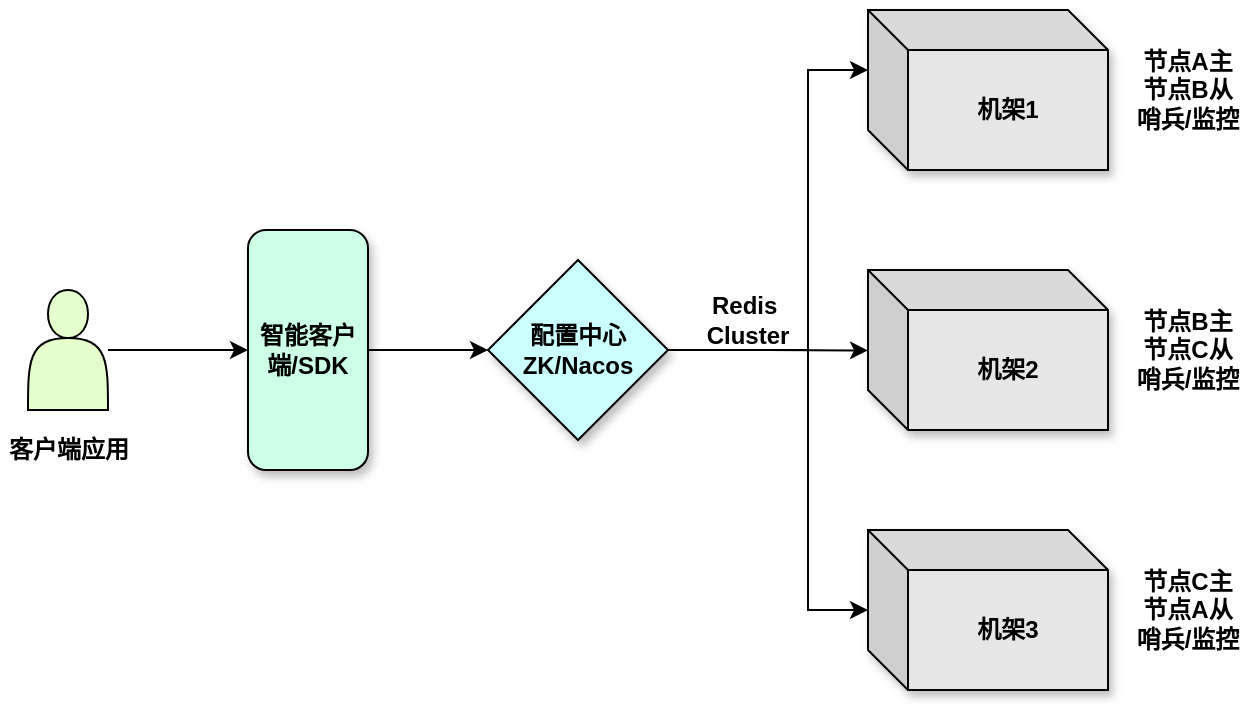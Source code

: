 <mxfile version="28.0.7">
  <diagram name="第 1 页" id="0FGeYsX7JHZ0QmF_t-P-">
    <mxGraphModel dx="1121" dy="494" grid="1" gridSize="10" guides="1" tooltips="1" connect="1" arrows="1" fold="1" page="1" pageScale="1" pageWidth="827" pageHeight="1169" math="0" shadow="0">
      <root>
        <mxCell id="0" />
        <mxCell id="1" parent="0" />
        <mxCell id="pm2P6Z4k8RW_78djmnzq-8" style="edgeStyle=orthogonalEdgeStyle;rounded=0;orthogonalLoop=1;jettySize=auto;html=1;entryX=0.5;entryY=1;entryDx=0;entryDy=0;" edge="1" parent="1" source="pm2P6Z4k8RW_78djmnzq-1" target="pm2P6Z4k8RW_78djmnzq-2">
          <mxGeometry relative="1" as="geometry" />
        </mxCell>
        <mxCell id="pm2P6Z4k8RW_78djmnzq-1" value="" style="shape=actor;whiteSpace=wrap;html=1;fillColor=#E6FFCC;" vertex="1" parent="1">
          <mxGeometry x="80" y="300" width="40" height="60" as="geometry" />
        </mxCell>
        <mxCell id="pm2P6Z4k8RW_78djmnzq-9" style="edgeStyle=orthogonalEdgeStyle;rounded=0;orthogonalLoop=1;jettySize=auto;html=1;entryX=0;entryY=0.5;entryDx=0;entryDy=0;" edge="1" parent="1" source="pm2P6Z4k8RW_78djmnzq-2" target="pm2P6Z4k8RW_78djmnzq-3">
          <mxGeometry relative="1" as="geometry" />
        </mxCell>
        <mxCell id="pm2P6Z4k8RW_78djmnzq-2" value="&lt;b&gt;智能客户端/SDK&lt;/b&gt;" style="rounded=1;whiteSpace=wrap;html=1;direction=south;shadow=1;fillColor=#CCFFE6;" vertex="1" parent="1">
          <mxGeometry x="190" y="270" width="60" height="120" as="geometry" />
        </mxCell>
        <mxCell id="pm2P6Z4k8RW_78djmnzq-3" value="&lt;b&gt;配置中心 ZK/Nacos&lt;/b&gt;" style="rhombus;whiteSpace=wrap;html=1;shadow=1;fillColor=#CCFFFF;" vertex="1" parent="1">
          <mxGeometry x="310" y="285" width="90" height="90" as="geometry" />
        </mxCell>
        <mxCell id="pm2P6Z4k8RW_78djmnzq-4" value="&lt;b&gt;机架1&lt;/b&gt;" style="shape=cube;whiteSpace=wrap;html=1;boundedLbl=1;backgroundOutline=1;darkOpacity=0.05;darkOpacity2=0.1;shadow=1;fillColor=#E6E6E6;" vertex="1" parent="1">
          <mxGeometry x="500" y="160" width="120" height="80" as="geometry" />
        </mxCell>
        <mxCell id="pm2P6Z4k8RW_78djmnzq-5" value="&lt;b&gt;机架2&lt;/b&gt;" style="shape=cube;whiteSpace=wrap;html=1;boundedLbl=1;backgroundOutline=1;darkOpacity=0.05;darkOpacity2=0.1;shadow=1;fillColor=#E6E6E6;" vertex="1" parent="1">
          <mxGeometry x="500" y="290" width="120" height="80" as="geometry" />
        </mxCell>
        <mxCell id="pm2P6Z4k8RW_78djmnzq-6" value="&lt;b&gt;机架3&lt;/b&gt;" style="shape=cube;whiteSpace=wrap;html=1;boundedLbl=1;backgroundOutline=1;darkOpacity=0.05;darkOpacity2=0.1;shadow=1;fillColor=#E6E6E6;" vertex="1" parent="1">
          <mxGeometry x="500" y="420" width="120" height="80" as="geometry" />
        </mxCell>
        <mxCell id="pm2P6Z4k8RW_78djmnzq-7" value="&lt;b&gt;客户端应用&lt;/b&gt;" style="text;strokeColor=none;align=center;fillColor=none;html=1;verticalAlign=middle;whiteSpace=wrap;rounded=0;" vertex="1" parent="1">
          <mxGeometry x="66.5" y="370" width="67" height="20" as="geometry" />
        </mxCell>
        <mxCell id="pm2P6Z4k8RW_78djmnzq-10" style="edgeStyle=orthogonalEdgeStyle;rounded=0;orthogonalLoop=1;jettySize=auto;html=1;exitX=1;exitY=0.5;exitDx=0;exitDy=0;entryX=0;entryY=0.503;entryDx=0;entryDy=0;entryPerimeter=0;" edge="1" parent="1" source="pm2P6Z4k8RW_78djmnzq-3" target="pm2P6Z4k8RW_78djmnzq-5">
          <mxGeometry relative="1" as="geometry" />
        </mxCell>
        <mxCell id="pm2P6Z4k8RW_78djmnzq-11" style="edgeStyle=orthogonalEdgeStyle;rounded=0;orthogonalLoop=1;jettySize=auto;html=1;exitX=1;exitY=0.5;exitDx=0;exitDy=0;entryX=0;entryY=0;entryDx=0;entryDy=30;entryPerimeter=0;" edge="1" parent="1" source="pm2P6Z4k8RW_78djmnzq-3" target="pm2P6Z4k8RW_78djmnzq-4">
          <mxGeometry relative="1" as="geometry">
            <Array as="points">
              <mxPoint x="470" y="330" />
              <mxPoint x="470" y="190" />
            </Array>
          </mxGeometry>
        </mxCell>
        <mxCell id="pm2P6Z4k8RW_78djmnzq-12" style="edgeStyle=orthogonalEdgeStyle;rounded=0;orthogonalLoop=1;jettySize=auto;html=1;exitX=1;exitY=0.5;exitDx=0;exitDy=0;entryX=0;entryY=0.5;entryDx=0;entryDy=0;entryPerimeter=0;" edge="1" parent="1" source="pm2P6Z4k8RW_78djmnzq-3" target="pm2P6Z4k8RW_78djmnzq-6">
          <mxGeometry relative="1" as="geometry">
            <Array as="points">
              <mxPoint x="470" y="330" />
              <mxPoint x="470" y="460" />
            </Array>
          </mxGeometry>
        </mxCell>
        <mxCell id="pm2P6Z4k8RW_78djmnzq-13" value="&lt;b&gt;Redis&amp;nbsp;&lt;/b&gt;&lt;div&gt;&lt;b&gt;Cluster&lt;/b&gt;&lt;/div&gt;" style="text;strokeColor=none;align=center;fillColor=none;html=1;verticalAlign=middle;whiteSpace=wrap;rounded=0;" vertex="1" parent="1">
          <mxGeometry x="420" y="300" width="40" height="30" as="geometry" />
        </mxCell>
        <mxCell id="pm2P6Z4k8RW_78djmnzq-15" value="&lt;b&gt;节点A主&lt;br&gt;节点B从&lt;br&gt;哨兵/监控&lt;/b&gt;" style="text;strokeColor=none;align=center;fillColor=none;html=1;verticalAlign=middle;whiteSpace=wrap;rounded=0;" vertex="1" parent="1">
          <mxGeometry x="630" y="177.5" width="60" height="45" as="geometry" />
        </mxCell>
        <mxCell id="pm2P6Z4k8RW_78djmnzq-16" value="&lt;b&gt;节点B主&lt;br&gt;节点C从&lt;br&gt;哨兵/监控&lt;/b&gt;" style="text;strokeColor=none;align=center;fillColor=none;html=1;verticalAlign=middle;whiteSpace=wrap;rounded=0;" vertex="1" parent="1">
          <mxGeometry x="630" y="305" width="60" height="50" as="geometry" />
        </mxCell>
        <mxCell id="pm2P6Z4k8RW_78djmnzq-17" value="&lt;b&gt;节点C主&lt;br&gt;节点A从&lt;br&gt;哨兵/监控&lt;/b&gt;" style="text;strokeColor=none;align=center;fillColor=none;html=1;verticalAlign=middle;whiteSpace=wrap;rounded=0;" vertex="1" parent="1">
          <mxGeometry x="630" y="435" width="60" height="50" as="geometry" />
        </mxCell>
      </root>
    </mxGraphModel>
  </diagram>
</mxfile>
